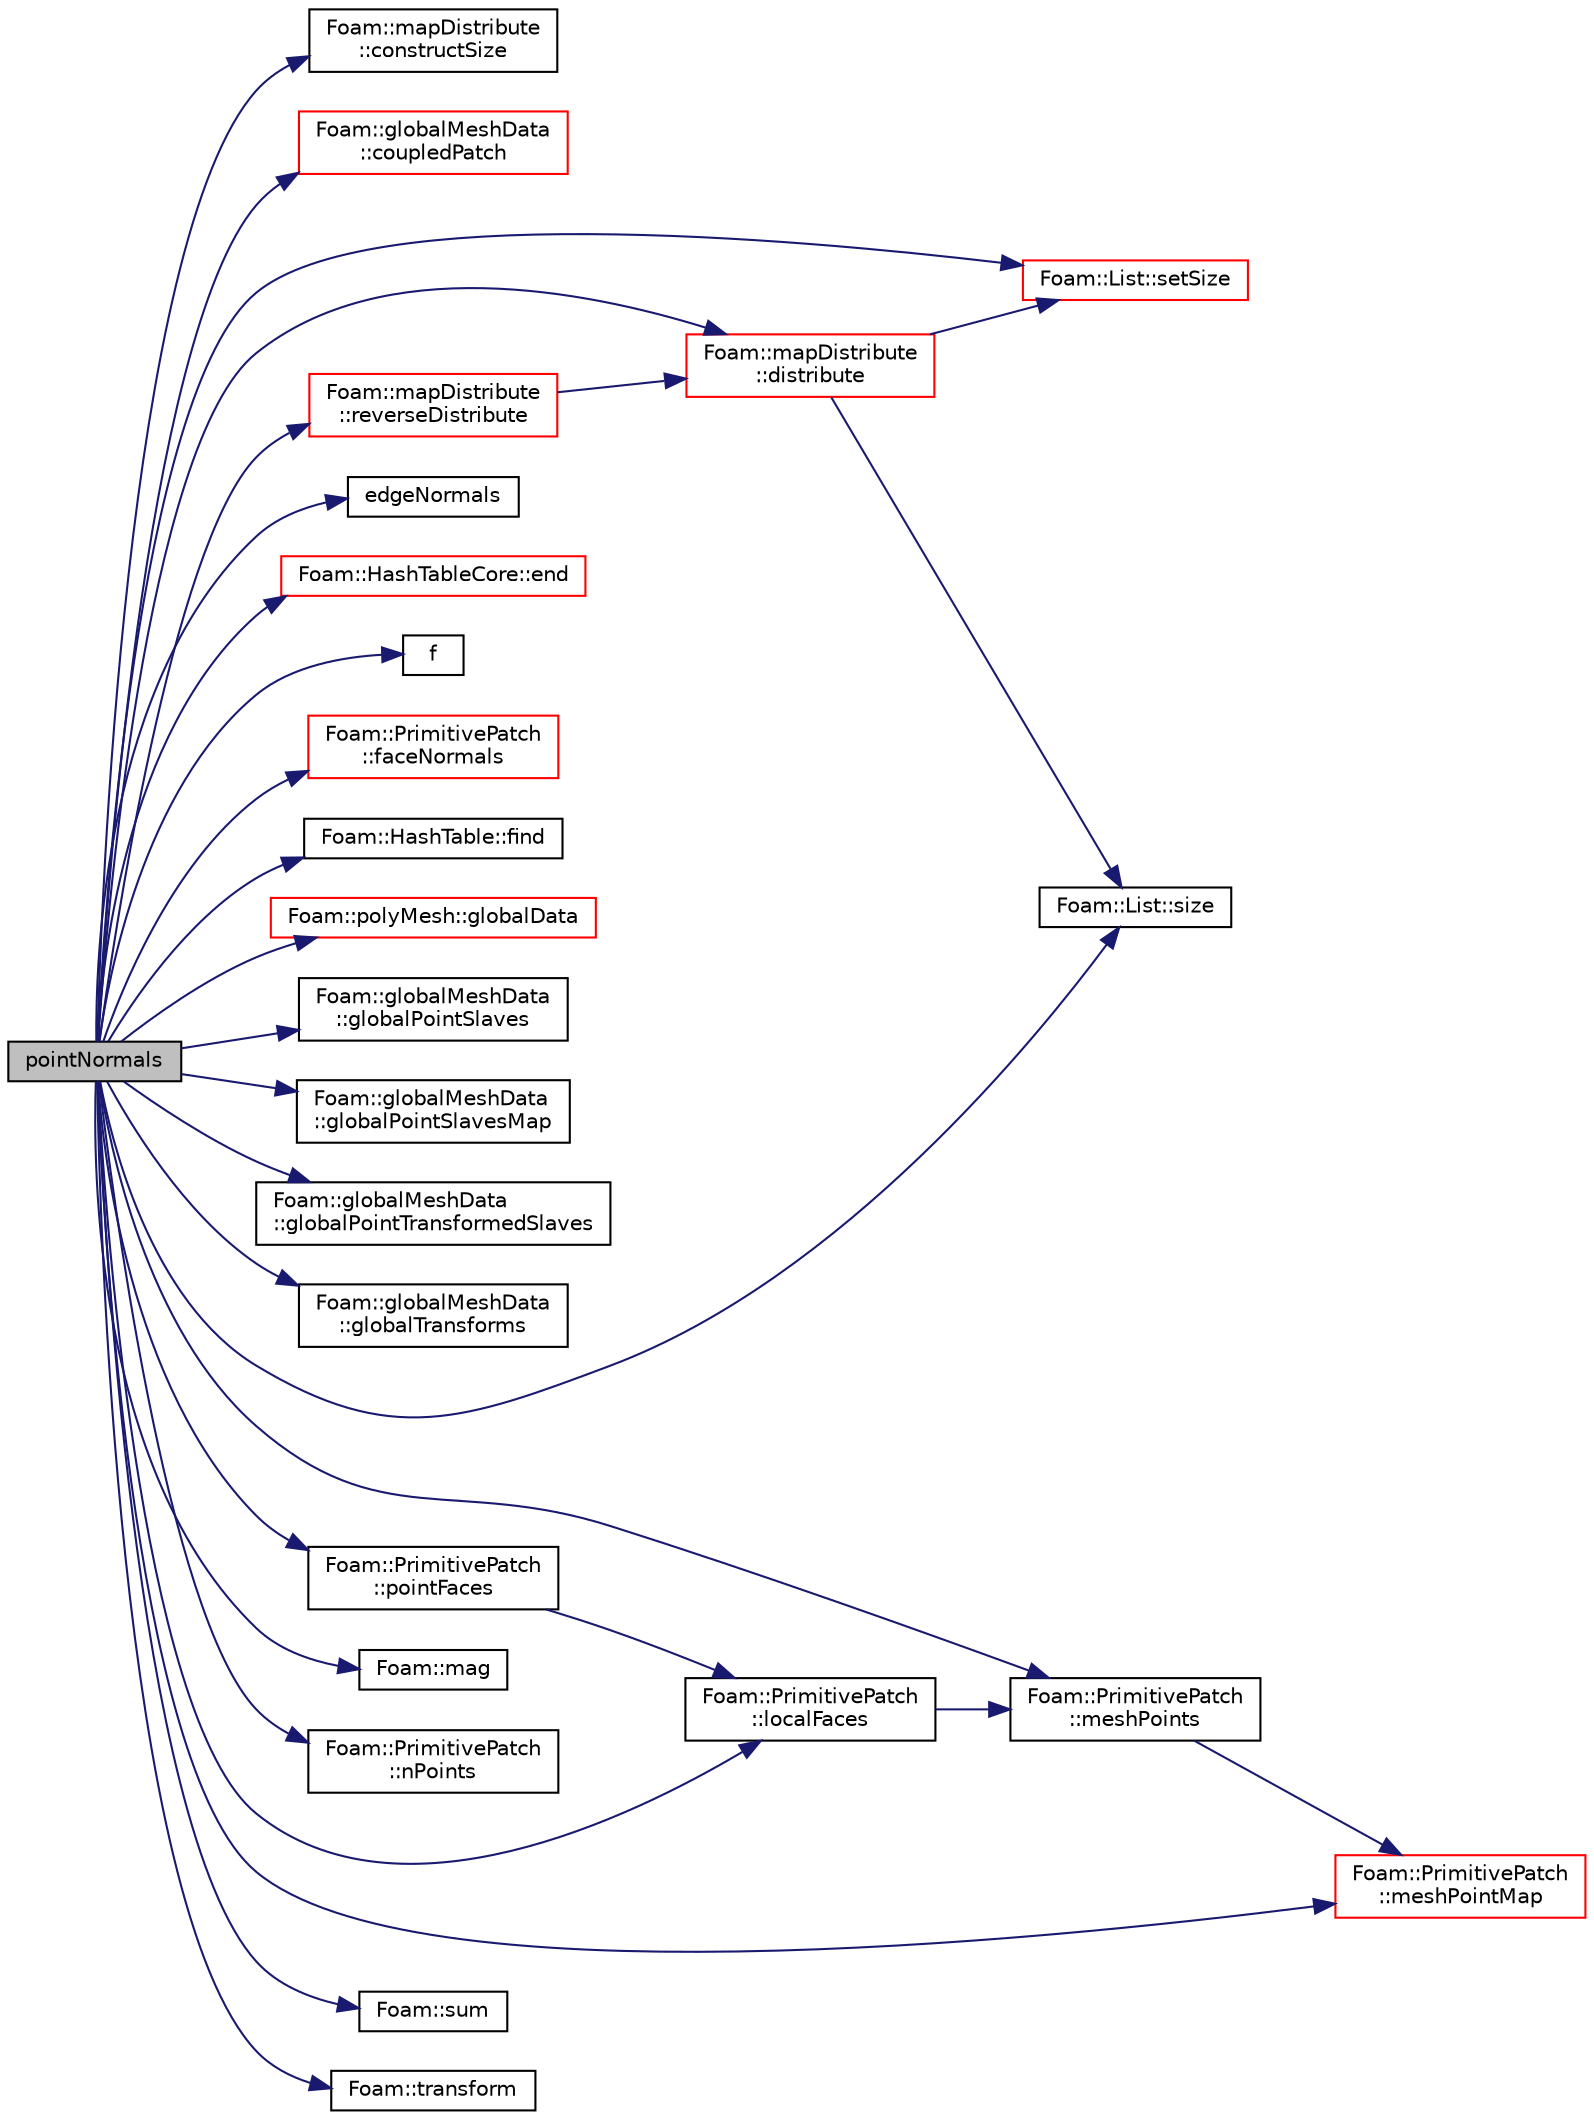 digraph "pointNormals"
{
  bgcolor="transparent";
  edge [fontname="Helvetica",fontsize="10",labelfontname="Helvetica",labelfontsize="10"];
  node [fontname="Helvetica",fontsize="10",shape=record];
  rankdir="LR";
  Node1 [label="pointNormals",height=0.2,width=0.4,color="black", fillcolor="grey75", style="filled", fontcolor="black"];
  Node1 -> Node2 [color="midnightblue",fontsize="10",style="solid",fontname="Helvetica"];
  Node2 [label="Foam::mapDistribute\l::constructSize",height=0.2,width=0.4,color="black",URL="$a01403.html#a31e35cc37553bf187f244f12f1ad9c37",tooltip="Constructed data size. "];
  Node1 -> Node3 [color="midnightblue",fontsize="10",style="solid",fontname="Helvetica"];
  Node3 [label="Foam::globalMeshData\l::coupledPatch",height=0.2,width=0.4,color="red",URL="$a00933.html#afbcae5ee9ab7ebe172d3809f611d745d",tooltip="Return patch of all coupled faces. "];
  Node1 -> Node4 [color="midnightblue",fontsize="10",style="solid",fontname="Helvetica"];
  Node4 [label="Foam::mapDistribute\l::distribute",height=0.2,width=0.4,color="red",URL="$a01403.html#a33e0f8481eb68bf011731ec98e8f7c65",tooltip="Distribute data. Note:schedule only used for Pstream::scheduled. "];
  Node4 -> Node5 [color="midnightblue",fontsize="10",style="solid",fontname="Helvetica"];
  Node5 [label="Foam::List::setSize",height=0.2,width=0.4,color="red",URL="$a01364.html#aedb985ffeaf1bdbfeccc2a8730405703",tooltip="Reset size of List. "];
  Node4 -> Node6 [color="midnightblue",fontsize="10",style="solid",fontname="Helvetica"];
  Node6 [label="Foam::List::size",height=0.2,width=0.4,color="black",URL="$a01364.html#a8a5f6fa29bd4b500caf186f60245b384",tooltip="Override size to be inconsistent with allocated storage. "];
  Node1 -> Node7 [color="midnightblue",fontsize="10",style="solid",fontname="Helvetica"];
  Node7 [label="edgeNormals",height=0.2,width=0.4,color="black",URL="$a01815.html#acae2d920f38c72d01545545cc54eb728",tooltip="Return parallel consistent edge normals for patches using mesh points. "];
  Node1 -> Node8 [color="midnightblue",fontsize="10",style="solid",fontname="Helvetica"];
  Node8 [label="Foam::HashTableCore::end",height=0.2,width=0.4,color="red",URL="$a00985.html#a540580a296c0ff351686ceb4f27b6fe6",tooltip="iteratorEnd set to beyond the end of any HashTable "];
  Node1 -> Node9 [color="midnightblue",fontsize="10",style="solid",fontname="Helvetica"];
  Node9 [label="f",height=0.2,width=0.4,color="black",URL="$a03926.html#a888be93833ac7a23170555c69c690288"];
  Node1 -> Node10 [color="midnightblue",fontsize="10",style="solid",fontname="Helvetica"];
  Node10 [label="Foam::PrimitivePatch\l::faceNormals",height=0.2,width=0.4,color="red",URL="$a01972.html#aa454c45ea89f03f5d0bd92ea2f38d85a",tooltip="Return face normals for patch. "];
  Node1 -> Node11 [color="midnightblue",fontsize="10",style="solid",fontname="Helvetica"];
  Node11 [label="Foam::HashTable::find",height=0.2,width=0.4,color="black",URL="$a00984.html#a76b2c74ebd9f33fa9f76261b027ffc11",tooltip="Find and return an iterator set at the hashedEntry. "];
  Node1 -> Node12 [color="midnightblue",fontsize="10",style="solid",fontname="Helvetica"];
  Node12 [label="Foam::polyMesh::globalData",height=0.2,width=0.4,color="red",URL="$a01917.html#ad152d9d2d71b7bb6ab77c5ef580cb8ee",tooltip="Return parallel info. "];
  Node1 -> Node13 [color="midnightblue",fontsize="10",style="solid",fontname="Helvetica"];
  Node13 [label="Foam::globalMeshData\l::globalPointSlaves",height=0.2,width=0.4,color="black",URL="$a00933.html#a46e0f83a5e64f815d61733c92c275f89"];
  Node1 -> Node14 [color="midnightblue",fontsize="10",style="solid",fontname="Helvetica"];
  Node14 [label="Foam::globalMeshData\l::globalPointSlavesMap",height=0.2,width=0.4,color="black",URL="$a00933.html#ac273c239bfa0b6bf0c37ece116ce813e"];
  Node1 -> Node15 [color="midnightblue",fontsize="10",style="solid",fontname="Helvetica"];
  Node15 [label="Foam::globalMeshData\l::globalPointTransformedSlaves",height=0.2,width=0.4,color="black",URL="$a00933.html#a3d0705ed797e2121c43c4bdd2d510f44"];
  Node1 -> Node16 [color="midnightblue",fontsize="10",style="solid",fontname="Helvetica"];
  Node16 [label="Foam::globalMeshData\l::globalTransforms",height=0.2,width=0.4,color="black",URL="$a00933.html#a6c50db3dabc2d62e0af8cce92919e697",tooltip="Global transforms numbering. "];
  Node1 -> Node17 [color="midnightblue",fontsize="10",style="solid",fontname="Helvetica"];
  Node17 [label="Foam::PrimitivePatch\l::localFaces",height=0.2,width=0.4,color="black",URL="$a01972.html#af5aca3ce69275c80366bc8d5c0584da2",tooltip="Return patch faces addressing into local point list. "];
  Node17 -> Node18 [color="midnightblue",fontsize="10",style="solid",fontname="Helvetica"];
  Node18 [label="Foam::PrimitivePatch\l::meshPoints",height=0.2,width=0.4,color="black",URL="$a01972.html#ae4935f85c38392518565dd7c666e3caf",tooltip="Return labelList of mesh points in patch. They are constructed. "];
  Node18 -> Node19 [color="midnightblue",fontsize="10",style="solid",fontname="Helvetica"];
  Node19 [label="Foam::PrimitivePatch\l::meshPointMap",height=0.2,width=0.4,color="red",URL="$a01972.html#a031f186dcdd6bca2af97413a6e3301aa",tooltip="Mesh point map. Given the global point index find its. "];
  Node1 -> Node20 [color="midnightblue",fontsize="10",style="solid",fontname="Helvetica"];
  Node20 [label="Foam::mag",height=0.2,width=0.4,color="black",URL="$a10733.html#a929da2a3fdcf3dacbbe0487d3a330dae"];
  Node1 -> Node19 [color="midnightblue",fontsize="10",style="solid",fontname="Helvetica"];
  Node1 -> Node18 [color="midnightblue",fontsize="10",style="solid",fontname="Helvetica"];
  Node1 -> Node21 [color="midnightblue",fontsize="10",style="solid",fontname="Helvetica"];
  Node21 [label="Foam::PrimitivePatch\l::nPoints",height=0.2,width=0.4,color="black",URL="$a01972.html#a9927abeba2c8506177084d644b6e573a",tooltip="Return number of points supporting patch faces. "];
  Node1 -> Node22 [color="midnightblue",fontsize="10",style="solid",fontname="Helvetica"];
  Node22 [label="Foam::PrimitivePatch\l::pointFaces",height=0.2,width=0.4,color="black",URL="$a01972.html#a758f775d09e1be4cdd80daea4e402f55",tooltip="Return point-face addressing. "];
  Node22 -> Node17 [color="midnightblue",fontsize="10",style="solid",fontname="Helvetica"];
  Node1 -> Node23 [color="midnightblue",fontsize="10",style="solid",fontname="Helvetica"];
  Node23 [label="Foam::mapDistribute\l::reverseDistribute",height=0.2,width=0.4,color="red",URL="$a01403.html#ae5978ec7d5cfaaa710d2266027280062",tooltip="Reverse distribute data using default commsType. "];
  Node23 -> Node4 [color="midnightblue",fontsize="10",style="solid",fontname="Helvetica"];
  Node1 -> Node5 [color="midnightblue",fontsize="10",style="solid",fontname="Helvetica"];
  Node1 -> Node6 [color="midnightblue",fontsize="10",style="solid",fontname="Helvetica"];
  Node1 -> Node24 [color="midnightblue",fontsize="10",style="solid",fontname="Helvetica"];
  Node24 [label="Foam::sum",height=0.2,width=0.4,color="black",URL="$a10733.html#a3d8733143aad0e03b300186ab4bef137"];
  Node1 -> Node25 [color="midnightblue",fontsize="10",style="solid",fontname="Helvetica"];
  Node25 [label="Foam::transform",height=0.2,width=0.4,color="black",URL="$a10733.html#a919915170941701c1223291531ad010c"];
}

